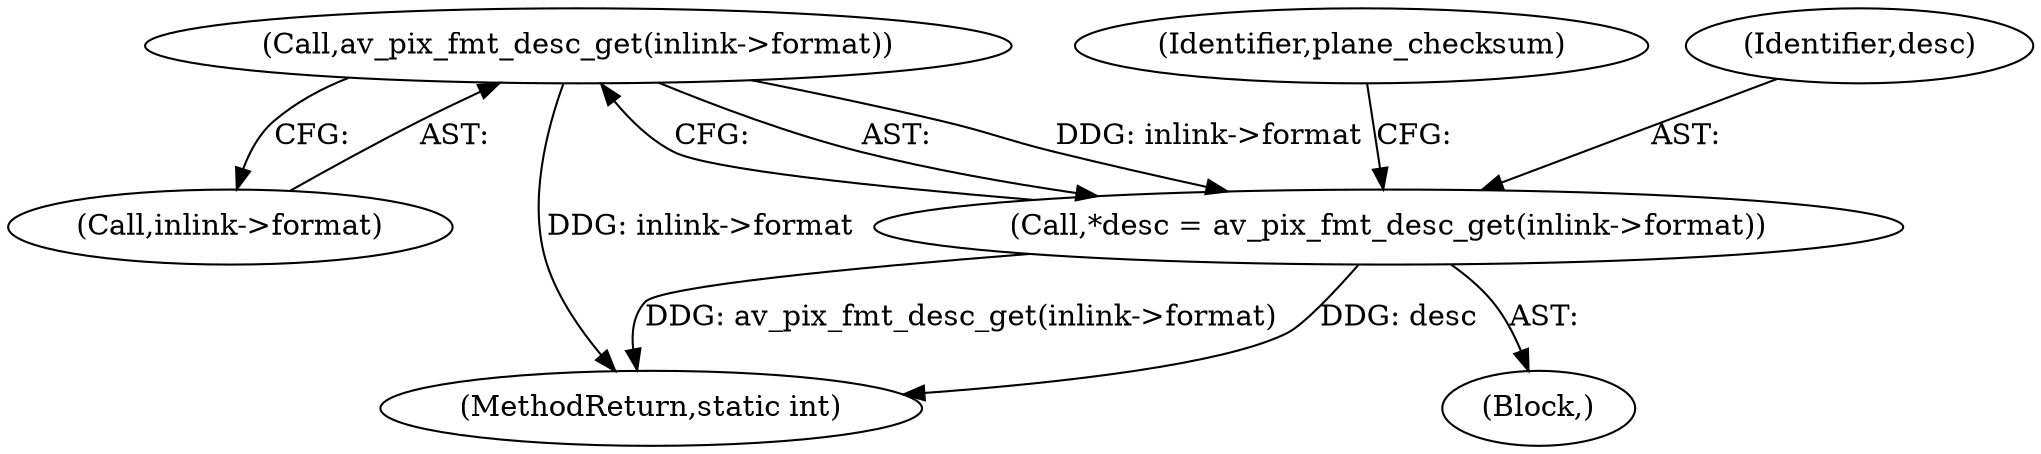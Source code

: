 digraph "0_FFmpeg_e43a0a232dbf6d3c161823c2e07c52e76227a1bc_9@pointer" {
"1000115" [label="(Call,av_pix_fmt_desc_get(inlink->format))"];
"1000113" [label="(Call,*desc = av_pix_fmt_desc_get(inlink->format))"];
"1000116" [label="(Call,inlink->format)"];
"1000115" [label="(Call,av_pix_fmt_desc_get(inlink->format))"];
"1000338" [label="(MethodReturn,static int)"];
"1000113" [label="(Call,*desc = av_pix_fmt_desc_get(inlink->format))"];
"1000105" [label="(Block,)"];
"1000121" [label="(Identifier,plane_checksum)"];
"1000114" [label="(Identifier,desc)"];
"1000115" -> "1000113"  [label="AST: "];
"1000115" -> "1000116"  [label="CFG: "];
"1000116" -> "1000115"  [label="AST: "];
"1000113" -> "1000115"  [label="CFG: "];
"1000115" -> "1000338"  [label="DDG: inlink->format"];
"1000115" -> "1000113"  [label="DDG: inlink->format"];
"1000113" -> "1000105"  [label="AST: "];
"1000114" -> "1000113"  [label="AST: "];
"1000121" -> "1000113"  [label="CFG: "];
"1000113" -> "1000338"  [label="DDG: desc"];
"1000113" -> "1000338"  [label="DDG: av_pix_fmt_desc_get(inlink->format)"];
}

